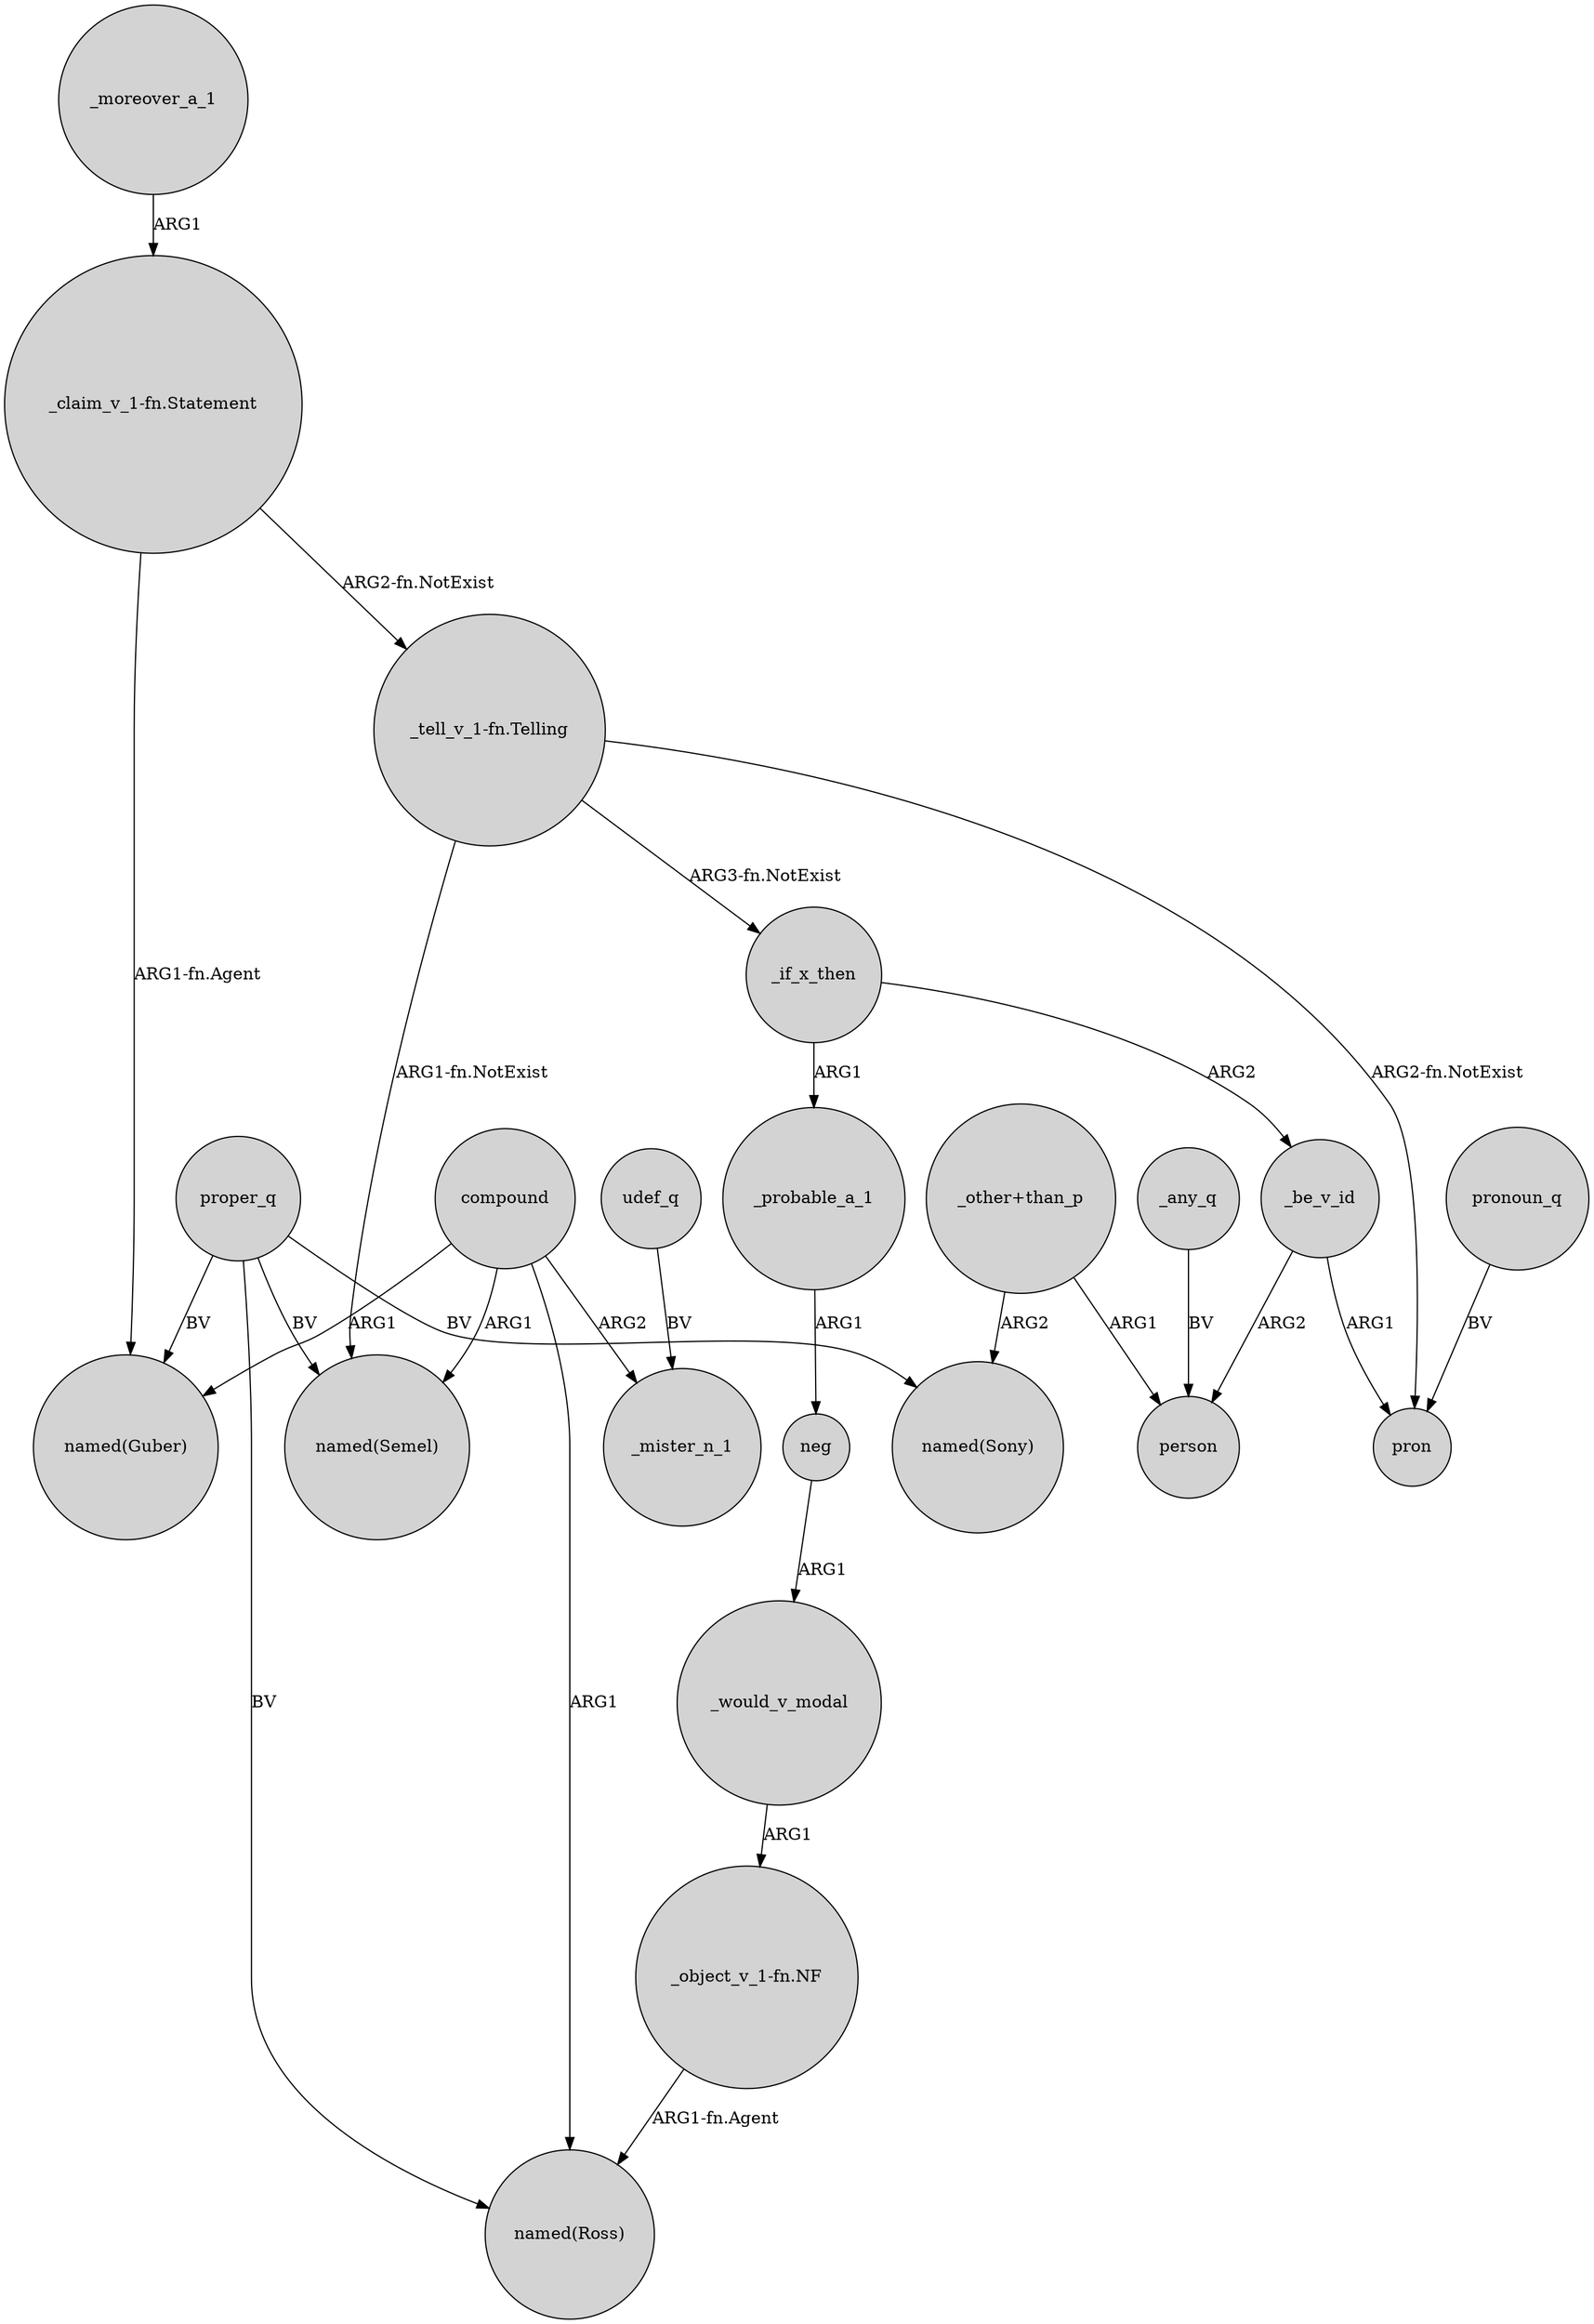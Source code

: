 digraph {
	node [shape=circle style=filled]
	neg -> _would_v_modal [label=ARG1]
	proper_q -> "named(Semel)" [label=BV]
	compound -> _mister_n_1 [label=ARG2]
	"_claim_v_1-fn.Statement" -> "named(Guber)" [label="ARG1-fn.Agent"]
	udef_q -> _mister_n_1 [label=BV]
	"_tell_v_1-fn.Telling" -> "named(Semel)" [label="ARG1-fn.NotExist"]
	_if_x_then -> _probable_a_1 [label=ARG1]
	"_object_v_1-fn.NF" -> "named(Ross)" [label="ARG1-fn.Agent"]
	_be_v_id -> pron [label=ARG1]
	proper_q -> "named(Sony)" [label=BV]
	"_other+than_p" -> person [label=ARG1]
	_if_x_then -> _be_v_id [label=ARG2]
	compound -> "named(Ross)" [label=ARG1]
	pronoun_q -> pron [label=BV]
	compound -> "named(Guber)" [label=ARG1]
	_be_v_id -> person [label=ARG2]
	proper_q -> "named(Guber)" [label=BV]
	proper_q -> "named(Ross)" [label=BV]
	"_tell_v_1-fn.Telling" -> pron [label="ARG2-fn.NotExist"]
	"_other+than_p" -> "named(Sony)" [label=ARG2]
	"_claim_v_1-fn.Statement" -> "_tell_v_1-fn.Telling" [label="ARG2-fn.NotExist"]
	compound -> "named(Semel)" [label=ARG1]
	_would_v_modal -> "_object_v_1-fn.NF" [label=ARG1]
	_any_q -> person [label=BV]
	_probable_a_1 -> neg [label=ARG1]
	"_tell_v_1-fn.Telling" -> _if_x_then [label="ARG3-fn.NotExist"]
	_moreover_a_1 -> "_claim_v_1-fn.Statement" [label=ARG1]
}
